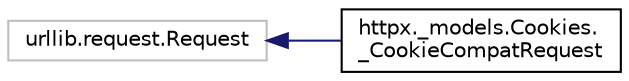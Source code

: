 digraph "Graphical Class Hierarchy"
{
 // LATEX_PDF_SIZE
  edge [fontname="Helvetica",fontsize="10",labelfontname="Helvetica",labelfontsize="10"];
  node [fontname="Helvetica",fontsize="10",shape=record];
  rankdir="LR";
  Node11263 [label="urllib.request.Request",height=0.2,width=0.4,color="grey75", fillcolor="white", style="filled",tooltip=" "];
  Node11263 -> Node0 [dir="back",color="midnightblue",fontsize="10",style="solid",fontname="Helvetica"];
  Node0 [label="httpx._models.Cookies.\l_CookieCompatRequest",height=0.2,width=0.4,color="black", fillcolor="white", style="filled",URL="$classhttpx_1_1__models_1_1Cookies_1_1__CookieCompatRequest.html",tooltip=" "];
}
